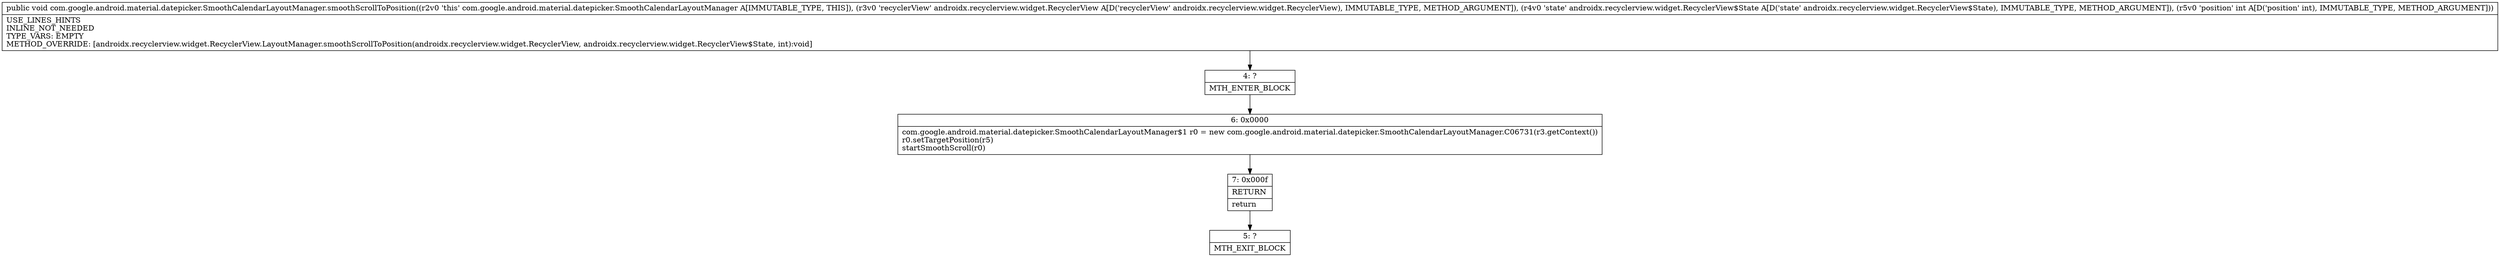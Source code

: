 digraph "CFG forcom.google.android.material.datepicker.SmoothCalendarLayoutManager.smoothScrollToPosition(Landroidx\/recyclerview\/widget\/RecyclerView;Landroidx\/recyclerview\/widget\/RecyclerView$State;I)V" {
Node_4 [shape=record,label="{4\:\ ?|MTH_ENTER_BLOCK\l}"];
Node_6 [shape=record,label="{6\:\ 0x0000|com.google.android.material.datepicker.SmoothCalendarLayoutManager$1 r0 = new com.google.android.material.datepicker.SmoothCalendarLayoutManager.C06731(r3.getContext())\lr0.setTargetPosition(r5)\lstartSmoothScroll(r0)\l}"];
Node_7 [shape=record,label="{7\:\ 0x000f|RETURN\l|return\l}"];
Node_5 [shape=record,label="{5\:\ ?|MTH_EXIT_BLOCK\l}"];
MethodNode[shape=record,label="{public void com.google.android.material.datepicker.SmoothCalendarLayoutManager.smoothScrollToPosition((r2v0 'this' com.google.android.material.datepicker.SmoothCalendarLayoutManager A[IMMUTABLE_TYPE, THIS]), (r3v0 'recyclerView' androidx.recyclerview.widget.RecyclerView A[D('recyclerView' androidx.recyclerview.widget.RecyclerView), IMMUTABLE_TYPE, METHOD_ARGUMENT]), (r4v0 'state' androidx.recyclerview.widget.RecyclerView$State A[D('state' androidx.recyclerview.widget.RecyclerView$State), IMMUTABLE_TYPE, METHOD_ARGUMENT]), (r5v0 'position' int A[D('position' int), IMMUTABLE_TYPE, METHOD_ARGUMENT]))  | USE_LINES_HINTS\lINLINE_NOT_NEEDED\lTYPE_VARS: EMPTY\lMETHOD_OVERRIDE: [androidx.recyclerview.widget.RecyclerView.LayoutManager.smoothScrollToPosition(androidx.recyclerview.widget.RecyclerView, androidx.recyclerview.widget.RecyclerView$State, int):void]\l}"];
MethodNode -> Node_4;Node_4 -> Node_6;
Node_6 -> Node_7;
Node_7 -> Node_5;
}

